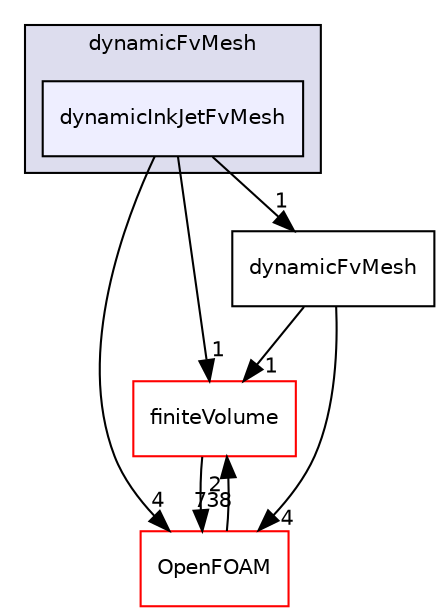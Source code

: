 digraph "src/dynamicFvMesh/dynamicInkJetFvMesh" {
  bgcolor=transparent;
  compound=true
  node [ fontsize="10", fontname="Helvetica"];
  edge [ labelfontsize="10", labelfontname="Helvetica"];
  subgraph clusterdir_7045e8b584c9485727394e576736d39b {
    graph [ bgcolor="#ddddee", pencolor="black", label="dynamicFvMesh" fontname="Helvetica", fontsize="10", URL="dir_7045e8b584c9485727394e576736d39b.html"]
  dir_fbb72af2d42a6afdfa13524bf646f78e [shape=box, label="dynamicInkJetFvMesh", style="filled", fillcolor="#eeeeff", pencolor="black", URL="dir_fbb72af2d42a6afdfa13524bf646f78e.html"];
  }
  dir_9bd15774b555cf7259a6fa18f99fe99b [shape=box label="finiteVolume" color="red" URL="dir_9bd15774b555cf7259a6fa18f99fe99b.html"];
  dir_c5473ff19b20e6ec4dfe5c310b3778a8 [shape=box label="OpenFOAM" color="red" URL="dir_c5473ff19b20e6ec4dfe5c310b3778a8.html"];
  dir_facaccb758646efcf999676c3b1260b0 [shape=box label="dynamicFvMesh" URL="dir_facaccb758646efcf999676c3b1260b0.html"];
  dir_9bd15774b555cf7259a6fa18f99fe99b->dir_c5473ff19b20e6ec4dfe5c310b3778a8 [headlabel="738", labeldistance=1.5 headhref="dir_000898_001898.html"];
  dir_c5473ff19b20e6ec4dfe5c310b3778a8->dir_9bd15774b555cf7259a6fa18f99fe99b [headlabel="2", labeldistance=1.5 headhref="dir_001898_000898.html"];
  dir_facaccb758646efcf999676c3b1260b0->dir_9bd15774b555cf7259a6fa18f99fe99b [headlabel="1", labeldistance=1.5 headhref="dir_000783_000898.html"];
  dir_facaccb758646efcf999676c3b1260b0->dir_c5473ff19b20e6ec4dfe5c310b3778a8 [headlabel="4", labeldistance=1.5 headhref="dir_000783_001898.html"];
  dir_fbb72af2d42a6afdfa13524bf646f78e->dir_9bd15774b555cf7259a6fa18f99fe99b [headlabel="1", labeldistance=1.5 headhref="dir_000784_000898.html"];
  dir_fbb72af2d42a6afdfa13524bf646f78e->dir_c5473ff19b20e6ec4dfe5c310b3778a8 [headlabel="4", labeldistance=1.5 headhref="dir_000784_001898.html"];
  dir_fbb72af2d42a6afdfa13524bf646f78e->dir_facaccb758646efcf999676c3b1260b0 [headlabel="1", labeldistance=1.5 headhref="dir_000784_000783.html"];
}
